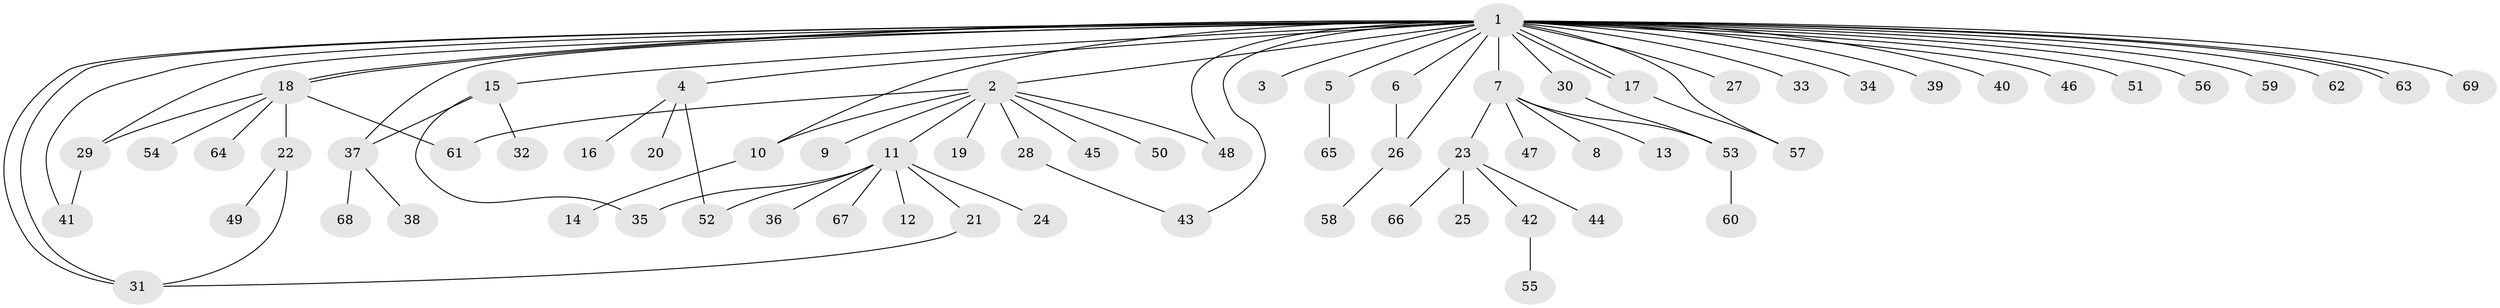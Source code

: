// coarse degree distribution, {7: 0.045454545454545456, 5: 0.09090909090909091, 9: 0.045454545454545456, 4: 0.045454545454545456, 1: 0.36363636363636365, 2: 0.22727272727272727, 3: 0.18181818181818182}
// Generated by graph-tools (version 1.1) at 2025/50/03/04/25 22:50:25]
// undirected, 69 vertices, 86 edges
graph export_dot {
  node [color=gray90,style=filled];
  1;
  2;
  3;
  4;
  5;
  6;
  7;
  8;
  9;
  10;
  11;
  12;
  13;
  14;
  15;
  16;
  17;
  18;
  19;
  20;
  21;
  22;
  23;
  24;
  25;
  26;
  27;
  28;
  29;
  30;
  31;
  32;
  33;
  34;
  35;
  36;
  37;
  38;
  39;
  40;
  41;
  42;
  43;
  44;
  45;
  46;
  47;
  48;
  49;
  50;
  51;
  52;
  53;
  54;
  55;
  56;
  57;
  58;
  59;
  60;
  61;
  62;
  63;
  64;
  65;
  66;
  67;
  68;
  69;
  1 -- 2;
  1 -- 3;
  1 -- 4;
  1 -- 5;
  1 -- 6;
  1 -- 7;
  1 -- 10;
  1 -- 15;
  1 -- 17;
  1 -- 17;
  1 -- 18;
  1 -- 18;
  1 -- 26;
  1 -- 27;
  1 -- 29;
  1 -- 30;
  1 -- 31;
  1 -- 31;
  1 -- 33;
  1 -- 34;
  1 -- 37;
  1 -- 39;
  1 -- 40;
  1 -- 41;
  1 -- 43;
  1 -- 46;
  1 -- 48;
  1 -- 51;
  1 -- 56;
  1 -- 57;
  1 -- 59;
  1 -- 62;
  1 -- 63;
  1 -- 63;
  1 -- 69;
  2 -- 9;
  2 -- 10;
  2 -- 11;
  2 -- 19;
  2 -- 28;
  2 -- 45;
  2 -- 48;
  2 -- 50;
  2 -- 61;
  4 -- 16;
  4 -- 20;
  4 -- 52;
  5 -- 65;
  6 -- 26;
  7 -- 8;
  7 -- 13;
  7 -- 23;
  7 -- 47;
  7 -- 53;
  10 -- 14;
  11 -- 12;
  11 -- 21;
  11 -- 24;
  11 -- 35;
  11 -- 36;
  11 -- 52;
  11 -- 67;
  15 -- 32;
  15 -- 35;
  15 -- 37;
  17 -- 57;
  18 -- 22;
  18 -- 29;
  18 -- 54;
  18 -- 61;
  18 -- 64;
  21 -- 31;
  22 -- 31;
  22 -- 49;
  23 -- 25;
  23 -- 42;
  23 -- 44;
  23 -- 66;
  26 -- 58;
  28 -- 43;
  29 -- 41;
  30 -- 53;
  37 -- 38;
  37 -- 68;
  42 -- 55;
  53 -- 60;
}
